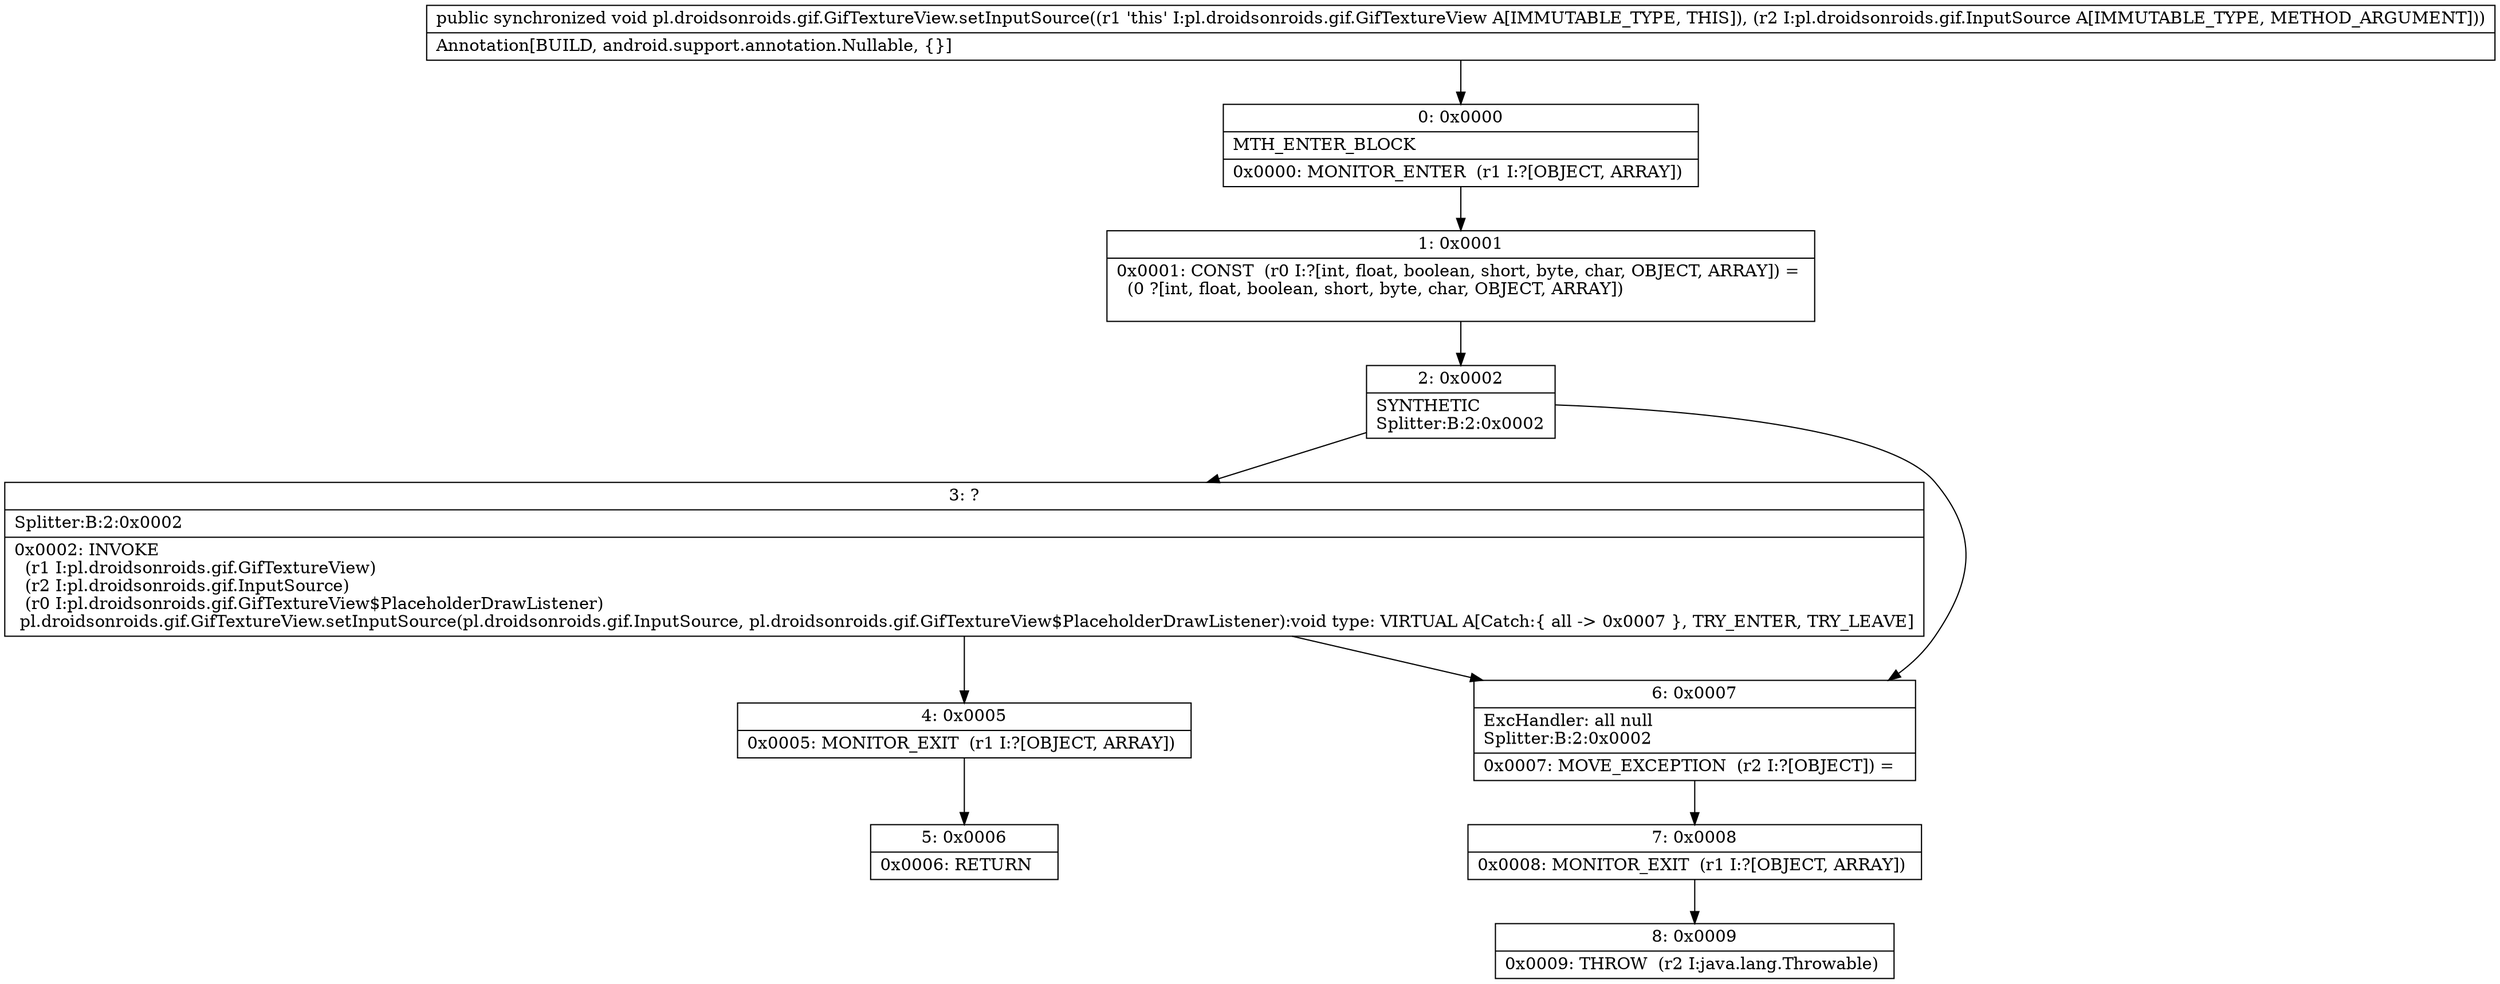 digraph "CFG forpl.droidsonroids.gif.GifTextureView.setInputSource(Lpl\/droidsonroids\/gif\/InputSource;)V" {
Node_0 [shape=record,label="{0\:\ 0x0000|MTH_ENTER_BLOCK\l|0x0000: MONITOR_ENTER  (r1 I:?[OBJECT, ARRAY]) \l}"];
Node_1 [shape=record,label="{1\:\ 0x0001|0x0001: CONST  (r0 I:?[int, float, boolean, short, byte, char, OBJECT, ARRAY]) = \l  (0 ?[int, float, boolean, short, byte, char, OBJECT, ARRAY])\l \l}"];
Node_2 [shape=record,label="{2\:\ 0x0002|SYNTHETIC\lSplitter:B:2:0x0002\l}"];
Node_3 [shape=record,label="{3\:\ ?|Splitter:B:2:0x0002\l|0x0002: INVOKE  \l  (r1 I:pl.droidsonroids.gif.GifTextureView)\l  (r2 I:pl.droidsonroids.gif.InputSource)\l  (r0 I:pl.droidsonroids.gif.GifTextureView$PlaceholderDrawListener)\l pl.droidsonroids.gif.GifTextureView.setInputSource(pl.droidsonroids.gif.InputSource, pl.droidsonroids.gif.GifTextureView$PlaceholderDrawListener):void type: VIRTUAL A[Catch:\{ all \-\> 0x0007 \}, TRY_ENTER, TRY_LEAVE]\l}"];
Node_4 [shape=record,label="{4\:\ 0x0005|0x0005: MONITOR_EXIT  (r1 I:?[OBJECT, ARRAY]) \l}"];
Node_5 [shape=record,label="{5\:\ 0x0006|0x0006: RETURN   \l}"];
Node_6 [shape=record,label="{6\:\ 0x0007|ExcHandler: all null\lSplitter:B:2:0x0002\l|0x0007: MOVE_EXCEPTION  (r2 I:?[OBJECT]) =  \l}"];
Node_7 [shape=record,label="{7\:\ 0x0008|0x0008: MONITOR_EXIT  (r1 I:?[OBJECT, ARRAY]) \l}"];
Node_8 [shape=record,label="{8\:\ 0x0009|0x0009: THROW  (r2 I:java.lang.Throwable) \l}"];
MethodNode[shape=record,label="{public synchronized void pl.droidsonroids.gif.GifTextureView.setInputSource((r1 'this' I:pl.droidsonroids.gif.GifTextureView A[IMMUTABLE_TYPE, THIS]), (r2 I:pl.droidsonroids.gif.InputSource A[IMMUTABLE_TYPE, METHOD_ARGUMENT]))  | Annotation[BUILD, android.support.annotation.Nullable, \{\}]\l}"];
MethodNode -> Node_0;
Node_0 -> Node_1;
Node_1 -> Node_2;
Node_2 -> Node_3;
Node_2 -> Node_6;
Node_3 -> Node_4;
Node_3 -> Node_6;
Node_4 -> Node_5;
Node_6 -> Node_7;
Node_7 -> Node_8;
}


